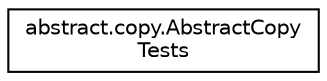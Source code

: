 digraph "Graphical Class Hierarchy"
{
 // LATEX_PDF_SIZE
  edge [fontname="Helvetica",fontsize="10",labelfontname="Helvetica",labelfontsize="10"];
  node [fontname="Helvetica",fontsize="10",shape=record];
  rankdir="LR";
  Node0 [label="abstract.copy.AbstractCopy\lTests",height=0.2,width=0.4,color="black", fillcolor="white", style="filled",URL="$classabstract_1_1copy_1_1AbstractCopyTests.html",tooltip=" "];
}
